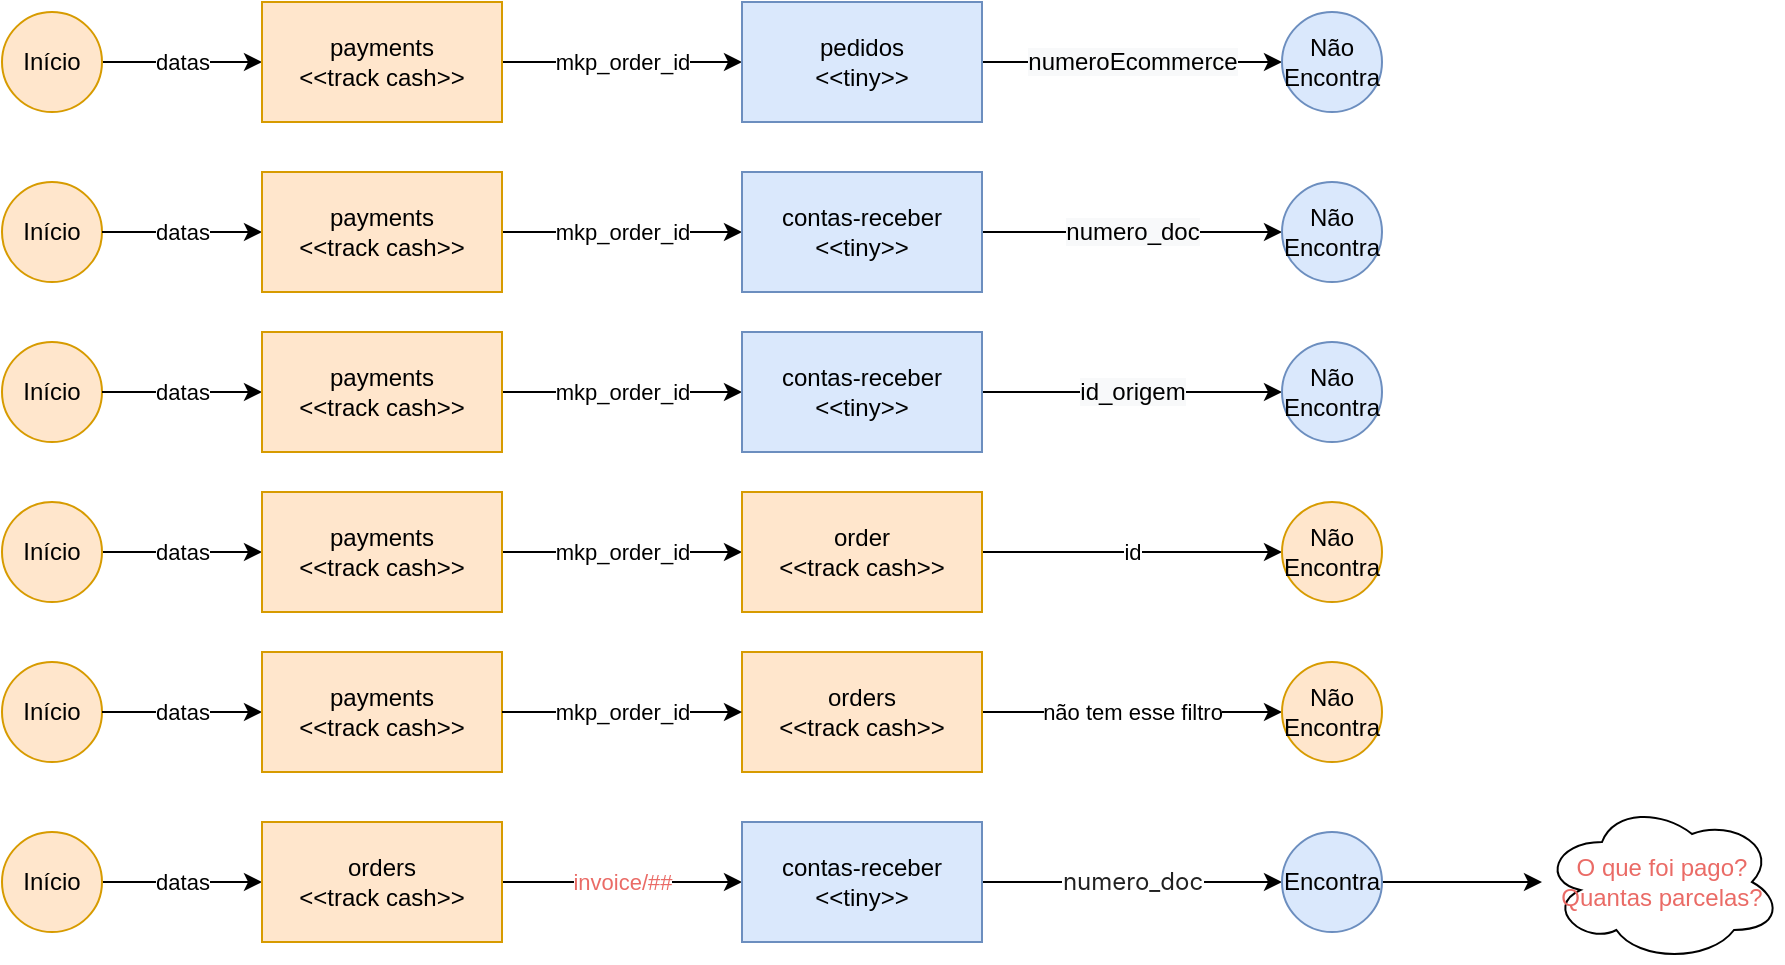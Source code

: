 <mxfile version="17.2.4" type="github">
  <diagram id="Gr5c62ZpRAw-kyi-8xV-" name="Page-1">
    <mxGraphModel dx="1422" dy="762" grid="1" gridSize="10" guides="1" tooltips="1" connect="1" arrows="1" fold="1" page="1" pageScale="1" pageWidth="1169" pageHeight="827" math="0" shadow="0">
      <root>
        <mxCell id="0" />
        <mxCell id="1" parent="0" />
        <mxCell id="WlrvZblFKVinwTwsOCBJ-5" value="datas" style="edgeStyle=orthogonalEdgeStyle;rounded=0;orthogonalLoop=1;jettySize=auto;html=1;" parent="1" source="WlrvZblFKVinwTwsOCBJ-3" target="WlrvZblFKVinwTwsOCBJ-4" edge="1">
          <mxGeometry relative="1" as="geometry" />
        </mxCell>
        <mxCell id="WlrvZblFKVinwTwsOCBJ-3" value="Início" style="ellipse;whiteSpace=wrap;html=1;aspect=fixed;fillColor=#ffe6cc;strokeColor=#d79b00;" parent="1" vertex="1">
          <mxGeometry x="110" y="50" width="50" height="50" as="geometry" />
        </mxCell>
        <mxCell id="WlrvZblFKVinwTwsOCBJ-7" value="mkp_order_id" style="edgeStyle=orthogonalEdgeStyle;rounded=0;orthogonalLoop=1;jettySize=auto;html=1;" parent="1" source="WlrvZblFKVinwTwsOCBJ-4" target="WlrvZblFKVinwTwsOCBJ-6" edge="1">
          <mxGeometry relative="1" as="geometry" />
        </mxCell>
        <mxCell id="WlrvZblFKVinwTwsOCBJ-35" value="mkp_order_id" style="edgeStyle=none;rounded=0;orthogonalLoop=1;jettySize=auto;html=1;" parent="1" source="WlrvZblFKVinwTwsOCBJ-47" target="WlrvZblFKVinwTwsOCBJ-17" edge="1">
          <mxGeometry relative="1" as="geometry" />
        </mxCell>
        <mxCell id="WlrvZblFKVinwTwsOCBJ-38" value="mkp_order_id" style="rounded=0;orthogonalLoop=1;jettySize=auto;html=1;" parent="1" source="WlrvZblFKVinwTwsOCBJ-43" target="WlrvZblFKVinwTwsOCBJ-37" edge="1">
          <mxGeometry relative="1" as="geometry" />
        </mxCell>
        <mxCell id="WlrvZblFKVinwTwsOCBJ-4" value="payments&lt;br&gt;&amp;lt;&amp;lt;track cash&amp;gt;&amp;gt;" style="rounded=0;whiteSpace=wrap;html=1;fillColor=#ffe6cc;strokeColor=#d79b00;" parent="1" vertex="1">
          <mxGeometry x="240" y="45" width="120" height="60" as="geometry" />
        </mxCell>
        <mxCell id="WlrvZblFKVinwTwsOCBJ-28" value="&lt;span style=&quot;font-size: 12px ; background-color: rgb(248 , 249 , 250)&quot;&gt;numeroEcommerce&lt;/span&gt;" style="edgeStyle=orthogonalEdgeStyle;rounded=0;orthogonalLoop=1;jettySize=auto;html=1;" parent="1" source="WlrvZblFKVinwTwsOCBJ-6" target="WlrvZblFKVinwTwsOCBJ-10" edge="1">
          <mxGeometry relative="1" as="geometry" />
        </mxCell>
        <mxCell id="WlrvZblFKVinwTwsOCBJ-6" value="pedidos&lt;br&gt;&amp;lt;&amp;lt;tiny&amp;gt;&amp;gt;" style="rounded=0;whiteSpace=wrap;html=1;fillColor=#dae8fc;strokeColor=#6c8ebf;" parent="1" vertex="1">
          <mxGeometry x="480" y="45" width="120" height="60" as="geometry" />
        </mxCell>
        <mxCell id="WlrvZblFKVinwTwsOCBJ-10" value="Não Encontra" style="ellipse;whiteSpace=wrap;html=1;aspect=fixed;fillColor=#dae8fc;strokeColor=#6c8ebf;" parent="1" vertex="1">
          <mxGeometry x="750" y="50" width="50" height="50" as="geometry" />
        </mxCell>
        <mxCell id="WlrvZblFKVinwTwsOCBJ-32" value="&lt;span style=&quot;font-size: 12px ; background-color: rgb(248 , 249 , 250)&quot;&gt;numero_doc&lt;/span&gt;" style="edgeStyle=orthogonalEdgeStyle;rounded=0;orthogonalLoop=1;jettySize=auto;html=1;" parent="1" source="WlrvZblFKVinwTwsOCBJ-17" target="WlrvZblFKVinwTwsOCBJ-31" edge="1">
          <mxGeometry relative="1" as="geometry" />
        </mxCell>
        <mxCell id="WlrvZblFKVinwTwsOCBJ-34" value="&lt;span style=&quot;font-size: 12px ; background-color: rgb(248 , 249 , 250)&quot;&gt;id_origem&lt;/span&gt;" style="rounded=0;orthogonalLoop=1;jettySize=auto;html=1;" parent="1" source="WlrvZblFKVinwTwsOCBJ-51" target="WlrvZblFKVinwTwsOCBJ-33" edge="1">
          <mxGeometry relative="1" as="geometry" />
        </mxCell>
        <mxCell id="WlrvZblFKVinwTwsOCBJ-17" value="contas-receber&lt;br&gt;&amp;lt;&amp;lt;tiny&amp;gt;&amp;gt;" style="rounded=0;whiteSpace=wrap;html=1;fillColor=#dae8fc;strokeColor=#6c8ebf;" parent="1" vertex="1">
          <mxGeometry x="480" y="130" width="120" height="60" as="geometry" />
        </mxCell>
        <mxCell id="WlrvZblFKVinwTwsOCBJ-31" value="Não Encontra" style="ellipse;whiteSpace=wrap;html=1;aspect=fixed;fillColor=#dae8fc;strokeColor=#6c8ebf;" parent="1" vertex="1">
          <mxGeometry x="750" y="135" width="50" height="50" as="geometry" />
        </mxCell>
        <mxCell id="WlrvZblFKVinwTwsOCBJ-33" value="Não Encontra" style="ellipse;whiteSpace=wrap;html=1;aspect=fixed;fillColor=#dae8fc;strokeColor=#6c8ebf;" parent="1" vertex="1">
          <mxGeometry x="750" y="215" width="50" height="50" as="geometry" />
        </mxCell>
        <mxCell id="WlrvZblFKVinwTwsOCBJ-40" value="id" style="edgeStyle=none;rounded=0;orthogonalLoop=1;jettySize=auto;html=1;" parent="1" source="WlrvZblFKVinwTwsOCBJ-37" target="WlrvZblFKVinwTwsOCBJ-39" edge="1">
          <mxGeometry relative="1" as="geometry" />
        </mxCell>
        <mxCell id="WlrvZblFKVinwTwsOCBJ-37" value="order&lt;br&gt;&amp;lt;&amp;lt;track cash&amp;gt;&amp;gt;" style="rounded=0;whiteSpace=wrap;html=1;fillColor=#ffe6cc;strokeColor=#d79b00;" parent="1" vertex="1">
          <mxGeometry x="480" y="290" width="120" height="60" as="geometry" />
        </mxCell>
        <mxCell id="WlrvZblFKVinwTwsOCBJ-39" value="Não Encontra" style="ellipse;whiteSpace=wrap;html=1;aspect=fixed;fillColor=#ffe6cc;strokeColor=#d79b00;" parent="1" vertex="1">
          <mxGeometry x="750" y="295" width="50" height="50" as="geometry" />
        </mxCell>
        <mxCell id="WlrvZblFKVinwTwsOCBJ-44" value="datas" style="edgeStyle=none;rounded=0;orthogonalLoop=1;jettySize=auto;html=1;" parent="1" source="WlrvZblFKVinwTwsOCBJ-41" target="WlrvZblFKVinwTwsOCBJ-43" edge="1">
          <mxGeometry relative="1" as="geometry" />
        </mxCell>
        <mxCell id="WlrvZblFKVinwTwsOCBJ-41" value="Início" style="ellipse;whiteSpace=wrap;html=1;aspect=fixed;fillColor=#ffe6cc;strokeColor=#d79b00;" parent="1" vertex="1">
          <mxGeometry x="110" y="295" width="50" height="50" as="geometry" />
        </mxCell>
        <mxCell id="WlrvZblFKVinwTwsOCBJ-43" value="payments&lt;br&gt;&amp;lt;&amp;lt;track cash&amp;gt;&amp;gt;" style="rounded=0;whiteSpace=wrap;html=1;fillColor=#ffe6cc;strokeColor=#d79b00;" parent="1" vertex="1">
          <mxGeometry x="240" y="290" width="120" height="60" as="geometry" />
        </mxCell>
        <mxCell id="WlrvZblFKVinwTwsOCBJ-45" value="Início" style="ellipse;whiteSpace=wrap;html=1;aspect=fixed;fillColor=#ffe6cc;strokeColor=#d79b00;" parent="1" vertex="1">
          <mxGeometry x="110" y="135" width="50" height="50" as="geometry" />
        </mxCell>
        <mxCell id="WlrvZblFKVinwTwsOCBJ-46" value="datas" style="edgeStyle=orthogonalEdgeStyle;rounded=0;orthogonalLoop=1;jettySize=auto;html=1;" parent="1" source="WlrvZblFKVinwTwsOCBJ-45" target="WlrvZblFKVinwTwsOCBJ-47" edge="1">
          <mxGeometry relative="1" as="geometry" />
        </mxCell>
        <mxCell id="WlrvZblFKVinwTwsOCBJ-47" value="payments&lt;br&gt;&amp;lt;&amp;lt;track cash&amp;gt;&amp;gt;" style="rounded=0;whiteSpace=wrap;html=1;fillColor=#ffe6cc;strokeColor=#d79b00;" parent="1" vertex="1">
          <mxGeometry x="240" y="130" width="120" height="60" as="geometry" />
        </mxCell>
        <mxCell id="WlrvZblFKVinwTwsOCBJ-48" value="Início" style="ellipse;whiteSpace=wrap;html=1;aspect=fixed;fillColor=#ffe6cc;strokeColor=#d79b00;" parent="1" vertex="1">
          <mxGeometry x="110" y="215" width="50" height="50" as="geometry" />
        </mxCell>
        <mxCell id="WlrvZblFKVinwTwsOCBJ-49" value="datas" style="edgeStyle=orthogonalEdgeStyle;rounded=0;orthogonalLoop=1;jettySize=auto;html=1;" parent="1" source="WlrvZblFKVinwTwsOCBJ-48" target="WlrvZblFKVinwTwsOCBJ-50" edge="1">
          <mxGeometry relative="1" as="geometry" />
        </mxCell>
        <mxCell id="WlrvZblFKVinwTwsOCBJ-53" value="mkp_order_id" style="edgeStyle=none;rounded=0;orthogonalLoop=1;jettySize=auto;html=1;" parent="1" source="WlrvZblFKVinwTwsOCBJ-50" target="WlrvZblFKVinwTwsOCBJ-51" edge="1">
          <mxGeometry relative="1" as="geometry" />
        </mxCell>
        <mxCell id="WlrvZblFKVinwTwsOCBJ-50" value="payments&lt;br&gt;&amp;lt;&amp;lt;track cash&amp;gt;&amp;gt;" style="rounded=0;whiteSpace=wrap;html=1;fillColor=#ffe6cc;strokeColor=#d79b00;" parent="1" vertex="1">
          <mxGeometry x="240" y="210" width="120" height="60" as="geometry" />
        </mxCell>
        <mxCell id="WlrvZblFKVinwTwsOCBJ-51" value="contas-receber&lt;br&gt;&amp;lt;&amp;lt;tiny&amp;gt;&amp;gt;" style="rounded=0;whiteSpace=wrap;html=1;fillColor=#dae8fc;strokeColor=#6c8ebf;" parent="1" vertex="1">
          <mxGeometry x="480" y="210" width="120" height="60" as="geometry" />
        </mxCell>
        <mxCell id="WlrvZblFKVinwTwsOCBJ-60" value="não tem esse filtro" style="edgeStyle=none;rounded=0;orthogonalLoop=1;jettySize=auto;html=1;" parent="1" source="WlrvZblFKVinwTwsOCBJ-54" target="WlrvZblFKVinwTwsOCBJ-59" edge="1">
          <mxGeometry relative="1" as="geometry" />
        </mxCell>
        <mxCell id="WlrvZblFKVinwTwsOCBJ-54" value="orders&lt;br&gt;&amp;lt;&amp;lt;track cash&amp;gt;&amp;gt;" style="rounded=0;whiteSpace=wrap;html=1;fillColor=#ffe6cc;strokeColor=#d79b00;" parent="1" vertex="1">
          <mxGeometry x="480" y="370" width="120" height="60" as="geometry" />
        </mxCell>
        <mxCell id="WlrvZblFKVinwTwsOCBJ-55" value="Início" style="ellipse;whiteSpace=wrap;html=1;aspect=fixed;fillColor=#ffe6cc;strokeColor=#d79b00;" parent="1" vertex="1">
          <mxGeometry x="110" y="375" width="50" height="50" as="geometry" />
        </mxCell>
        <mxCell id="WlrvZblFKVinwTwsOCBJ-56" value="datas" style="edgeStyle=none;rounded=0;orthogonalLoop=1;jettySize=auto;html=1;" parent="1" source="WlrvZblFKVinwTwsOCBJ-55" target="WlrvZblFKVinwTwsOCBJ-57" edge="1">
          <mxGeometry relative="1" as="geometry" />
        </mxCell>
        <mxCell id="WlrvZblFKVinwTwsOCBJ-57" value="payments&lt;br&gt;&amp;lt;&amp;lt;track cash&amp;gt;&amp;gt;" style="rounded=0;whiteSpace=wrap;html=1;fillColor=#ffe6cc;strokeColor=#d79b00;" parent="1" vertex="1">
          <mxGeometry x="240" y="370" width="120" height="60" as="geometry" />
        </mxCell>
        <mxCell id="WlrvZblFKVinwTwsOCBJ-58" value="mkp_order_id" style="rounded=0;orthogonalLoop=1;jettySize=auto;html=1;" parent="1" source="WlrvZblFKVinwTwsOCBJ-57" edge="1">
          <mxGeometry relative="1" as="geometry">
            <mxPoint x="480" y="400" as="targetPoint" />
          </mxGeometry>
        </mxCell>
        <mxCell id="WlrvZblFKVinwTwsOCBJ-59" value="Não Encontra" style="ellipse;whiteSpace=wrap;html=1;aspect=fixed;fillColor=#ffe6cc;strokeColor=#d79b00;" parent="1" vertex="1">
          <mxGeometry x="750" y="375" width="50" height="50" as="geometry" />
        </mxCell>
        <mxCell id="WlrvZblFKVinwTwsOCBJ-63" value="datas" style="edgeStyle=none;rounded=0;orthogonalLoop=1;jettySize=auto;html=1;" parent="1" source="WlrvZblFKVinwTwsOCBJ-61" target="WlrvZblFKVinwTwsOCBJ-62" edge="1">
          <mxGeometry relative="1" as="geometry" />
        </mxCell>
        <mxCell id="WlrvZblFKVinwTwsOCBJ-61" value="Início" style="ellipse;whiteSpace=wrap;html=1;aspect=fixed;fillColor=#ffe6cc;strokeColor=#d79b00;" parent="1" vertex="1">
          <mxGeometry x="110" y="460" width="50" height="50" as="geometry" />
        </mxCell>
        <mxCell id="WlrvZblFKVinwTwsOCBJ-65" value="invoice/##" style="edgeStyle=none;rounded=0;orthogonalLoop=1;jettySize=auto;html=1;fontColor=#EA6B66;" parent="1" source="WlrvZblFKVinwTwsOCBJ-62" target="WlrvZblFKVinwTwsOCBJ-64" edge="1">
          <mxGeometry relative="1" as="geometry" />
        </mxCell>
        <mxCell id="WlrvZblFKVinwTwsOCBJ-62" value="orders&lt;br&gt;&amp;lt;&amp;lt;track cash&amp;gt;&amp;gt;" style="rounded=0;whiteSpace=wrap;html=1;fillColor=#ffe6cc;strokeColor=#d79b00;" parent="1" vertex="1">
          <mxGeometry x="240" y="455" width="120" height="60" as="geometry" />
        </mxCell>
        <mxCell id="WlrvZblFKVinwTwsOCBJ-69" value="&lt;span style=&quot;color: rgb(33 , 33 , 33) ; font-family: &amp;#34;inter&amp;#34; , &amp;#34;opensans&amp;#34; , &amp;#34;helvetica&amp;#34; , &amp;#34;arial&amp;#34; , sans-serif ; font-size: 12px ; text-align: left&quot;&gt;numero_doc&lt;/span&gt;" style="edgeStyle=none;rounded=0;orthogonalLoop=1;jettySize=auto;html=1;fontColor=#EA6B66;" parent="1" source="WlrvZblFKVinwTwsOCBJ-64" target="WlrvZblFKVinwTwsOCBJ-68" edge="1">
          <mxGeometry relative="1" as="geometry" />
        </mxCell>
        <mxCell id="WlrvZblFKVinwTwsOCBJ-64" value="contas-receber&lt;br&gt;&amp;lt;&amp;lt;tiny&amp;gt;&amp;gt;" style="rounded=0;whiteSpace=wrap;html=1;fillColor=#dae8fc;strokeColor=#6c8ebf;" parent="1" vertex="1">
          <mxGeometry x="480" y="455" width="120" height="60" as="geometry" />
        </mxCell>
        <mxCell id="WlrvZblFKVinwTwsOCBJ-66" value="O que foi pago?&lt;br&gt;Quantas parcelas?" style="ellipse;shape=cloud;whiteSpace=wrap;html=1;fontColor=#EA6B66;" parent="1" vertex="1">
          <mxGeometry x="880" y="445" width="120" height="80" as="geometry" />
        </mxCell>
        <mxCell id="WlrvZblFKVinwTwsOCBJ-71" value="" style="edgeStyle=none;rounded=0;orthogonalLoop=1;jettySize=auto;html=1;fontColor=#EA6B66;" parent="1" source="WlrvZblFKVinwTwsOCBJ-68" target="WlrvZblFKVinwTwsOCBJ-66" edge="1">
          <mxGeometry relative="1" as="geometry" />
        </mxCell>
        <mxCell id="WlrvZblFKVinwTwsOCBJ-68" value="Encontra" style="ellipse;whiteSpace=wrap;html=1;aspect=fixed;fillColor=#dae8fc;strokeColor=#6c8ebf;" parent="1" vertex="1">
          <mxGeometry x="750" y="460" width="50" height="50" as="geometry" />
        </mxCell>
      </root>
    </mxGraphModel>
  </diagram>
</mxfile>
